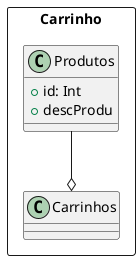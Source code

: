 @startuml carrinho
package Carrinho <<rectangle>> {

  ' Classes
  class Produtos {
    + id: Int
    + descProdu
  }

  class Carrinhos {

  }

  ' Relacionamentos
  Produtos --o Carrinhos

}
@enduml